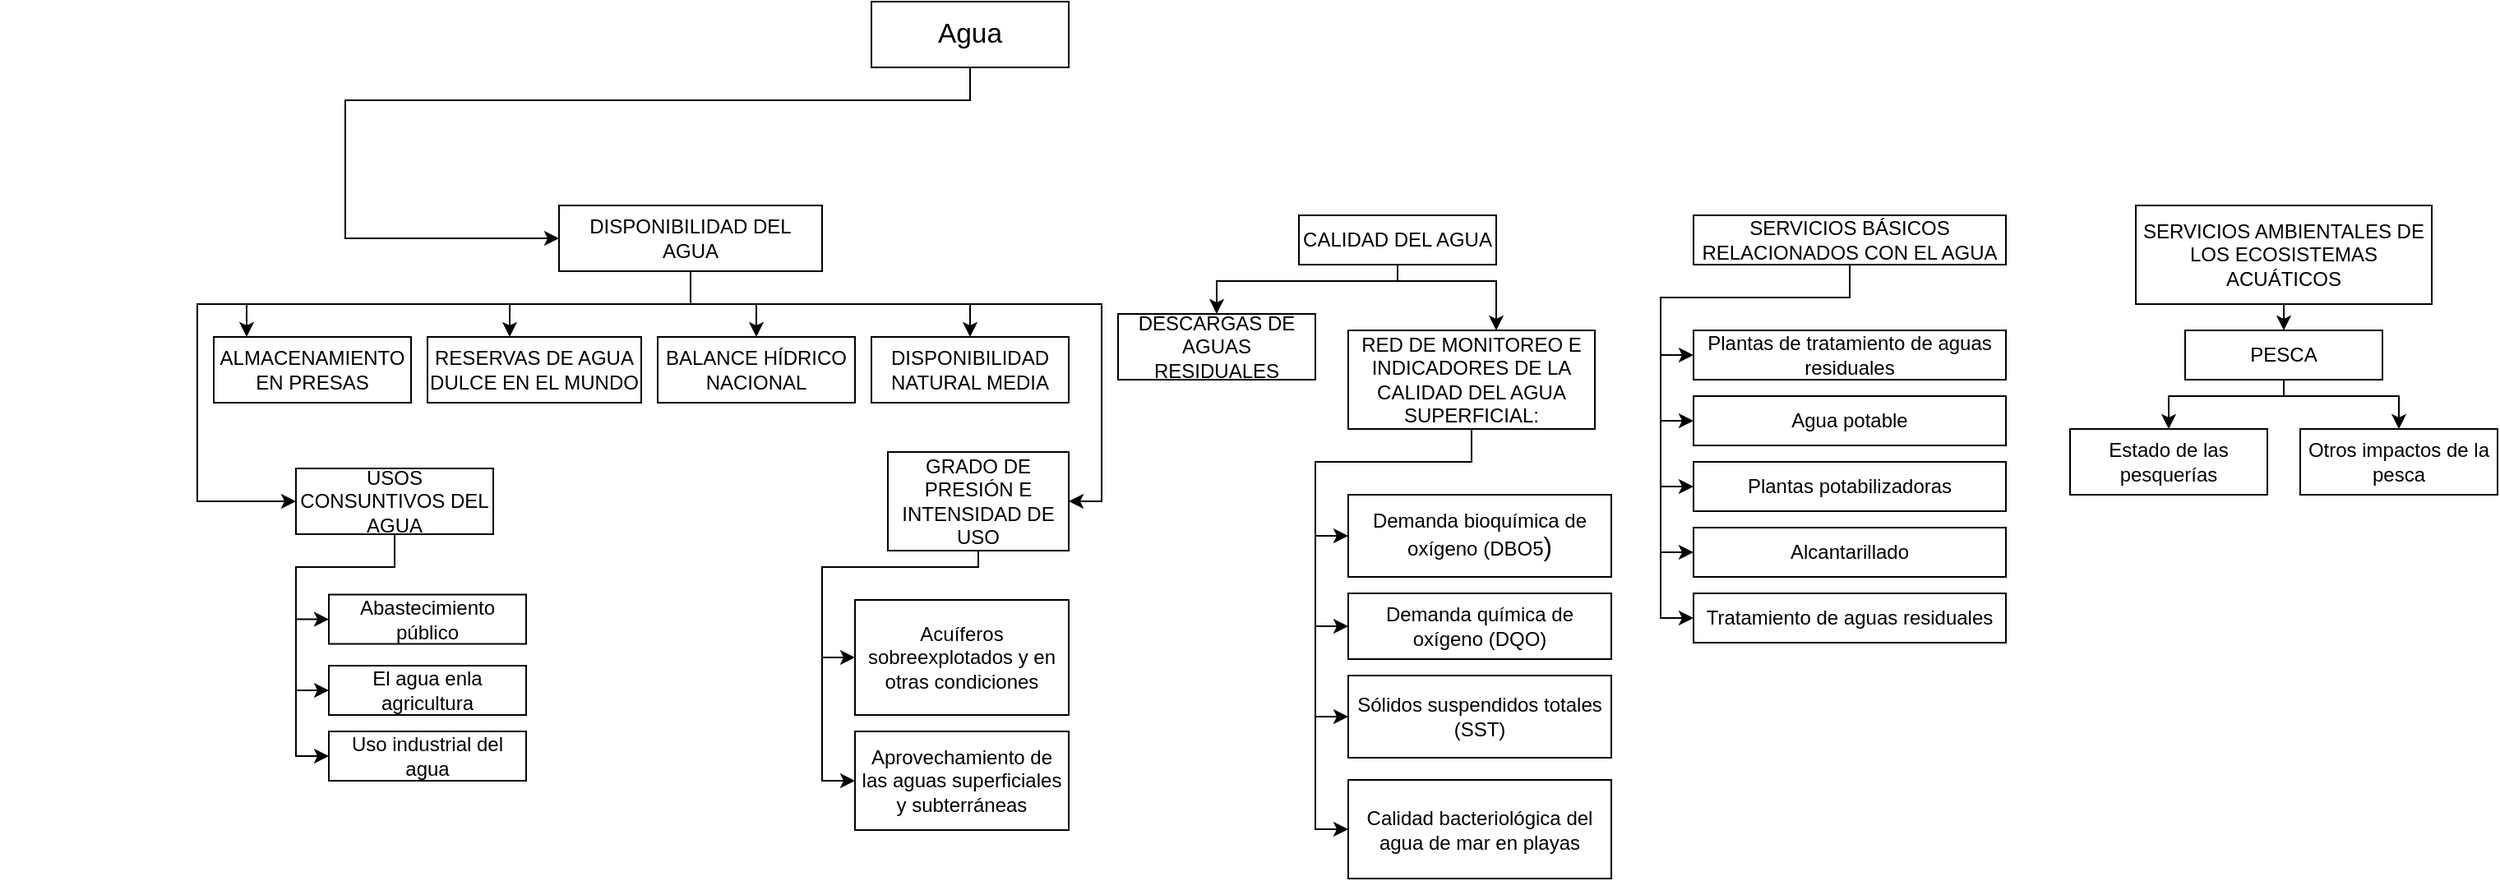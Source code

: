 <mxfile version="20.6.0" type="github">
  <diagram id="WJlBOxFyXvVvGmPsFCdD" name="Página-1">
    <mxGraphModel dx="3017" dy="1841" grid="1" gridSize="10" guides="1" tooltips="1" connect="1" arrows="1" fold="1" page="1" pageScale="1" pageWidth="1169" pageHeight="827" math="0" shadow="0">
      <root>
        <mxCell id="0" />
        <mxCell id="1" parent="0" />
        <mxCell id="-5bi2ouAyOfmzd2SsLai-4" value="" style="edgeStyle=orthogonalEdgeStyle;rounded=0;orthogonalLoop=1;jettySize=auto;html=1;" edge="1" parent="1" source="-5bi2ouAyOfmzd2SsLai-1" target="-5bi2ouAyOfmzd2SsLai-3">
          <mxGeometry relative="1" as="geometry">
            <Array as="points">
              <mxPoint x="500" y="-30" />
              <mxPoint x="120" y="-30" />
            </Array>
          </mxGeometry>
        </mxCell>
        <mxCell id="-5bi2ouAyOfmzd2SsLai-1" value="&lt;span id=&quot;page43R_mcid0&quot; class=&quot;markedContent&quot;&gt;&lt;span dir=&quot;ltr&quot; role=&quot;presentation&quot; style=&quot;left: 112.821px; top: 354.791px; font-size: 16.758px; font-family: sans-serif; transform: scaleX(0.831);&quot;&gt;Agua&lt;/span&gt;&lt;/span&gt;" style="rounded=0;whiteSpace=wrap;html=1;" vertex="1" parent="1">
          <mxGeometry x="440" y="-90" width="120" height="40" as="geometry" />
        </mxCell>
        <mxCell id="-5bi2ouAyOfmzd2SsLai-78" value="" style="group" vertex="1" connectable="0" parent="1">
          <mxGeometry x="1169" y="34" width="260" height="176" as="geometry" />
        </mxCell>
        <mxCell id="-5bi2ouAyOfmzd2SsLai-66" value="&lt;font style=&quot;font-size: 12px;&quot;&gt;&lt;span id=&quot;page45R_mcid0&quot; class=&quot;markedContent&quot;&gt;&lt;span dir=&quot;ltr&quot; role=&quot;presentation&quot; style=&quot;left: 284.976px; top: 122.892px; font-family: sans-serif; transform: scaleX(0.983);&quot;&gt;SERVICIOS AMBIENTALES DE LOS ECOSISTEMAS ACUÁTICOS&lt;/span&gt;&lt;/span&gt;&lt;/font&gt;" style="rounded=0;whiteSpace=wrap;html=1;fontSize=12;" vertex="1" parent="-5bi2ouAyOfmzd2SsLai-78">
          <mxGeometry x="40" width="180" height="60" as="geometry" />
        </mxCell>
        <mxCell id="-5bi2ouAyOfmzd2SsLai-68" value="&lt;div&gt;&lt;font style=&quot;font-size: 12px;&quot;&gt;P&lt;span id=&quot;page45R_mcid0&quot; class=&quot;markedContent&quot;&gt;&lt;span dir=&quot;ltr&quot; role=&quot;presentation&quot; style=&quot;left: 309.543px; top: 144.039px; font-family: sans-serif; transform: scaleX(0.993);&quot;&gt;ESCA&lt;/span&gt;&lt;/span&gt;&lt;/font&gt;&lt;/div&gt;&lt;font style=&quot;font-size: 12px;&quot;&gt;&lt;/font&gt;" style="rounded=0;whiteSpace=wrap;html=1;fontSize=12;" vertex="1" parent="-5bi2ouAyOfmzd2SsLai-78">
          <mxGeometry x="70" y="76" width="120" height="30" as="geometry" />
        </mxCell>
        <mxCell id="-5bi2ouAyOfmzd2SsLai-67" style="edgeStyle=orthogonalEdgeStyle;rounded=0;orthogonalLoop=1;jettySize=auto;html=1;fontSize=12;" edge="1" parent="-5bi2ouAyOfmzd2SsLai-78" source="-5bi2ouAyOfmzd2SsLai-66" target="-5bi2ouAyOfmzd2SsLai-68">
          <mxGeometry relative="1" as="geometry">
            <mxPoint x="130.0" y="146" as="targetPoint" />
            <Array as="points">
              <mxPoint x="130" y="66" />
              <mxPoint x="130" y="66" />
            </Array>
          </mxGeometry>
        </mxCell>
        <mxCell id="-5bi2ouAyOfmzd2SsLai-71" value="&lt;font style=&quot;font-size: 12px;&quot;&gt;&lt;span id=&quot;page45R_mcid0&quot; class=&quot;markedContent&quot;&gt;&lt;span dir=&quot;ltr&quot; role=&quot;presentation&quot; style=&quot;left: 334.11px; top: 166.515px; font-family: sans-serif; transform: scaleX(0.761);&quot;&gt;Estado de las pesquerías&lt;/span&gt;&lt;/span&gt;&lt;/font&gt;" style="rounded=0;whiteSpace=wrap;html=1;fontSize=12;" vertex="1" parent="-5bi2ouAyOfmzd2SsLai-78">
          <mxGeometry y="136" width="120" height="40" as="geometry" />
        </mxCell>
        <mxCell id="-5bi2ouAyOfmzd2SsLai-70" style="edgeStyle=orthogonalEdgeStyle;rounded=0;orthogonalLoop=1;jettySize=auto;html=1;fontSize=12;" edge="1" parent="-5bi2ouAyOfmzd2SsLai-78" source="-5bi2ouAyOfmzd2SsLai-68" target="-5bi2ouAyOfmzd2SsLai-71">
          <mxGeometry relative="1" as="geometry">
            <mxPoint x="10.0" y="206" as="targetPoint" />
            <Array as="points">
              <mxPoint x="130" y="116" />
              <mxPoint x="60" y="116" />
            </Array>
          </mxGeometry>
        </mxCell>
        <mxCell id="-5bi2ouAyOfmzd2SsLai-73" value="&lt;font style=&quot;font-size: 12px;&quot;&gt;&lt;span id=&quot;page45R_mcid0&quot; class=&quot;markedContent&quot;&gt;&lt;span dir=&quot;ltr&quot; role=&quot;presentation&quot; style=&quot;left: 334.11px; top: 187.668px; font-family: sans-serif; transform: scaleX(0.783);&quot;&gt;Otros impactos de la pesca&lt;/span&gt;&lt;/span&gt;&lt;/font&gt;" style="rounded=0;whiteSpace=wrap;html=1;fontSize=12;" vertex="1" parent="-5bi2ouAyOfmzd2SsLai-78">
          <mxGeometry x="140" y="136" width="120" height="40" as="geometry" />
        </mxCell>
        <mxCell id="-5bi2ouAyOfmzd2SsLai-72" style="edgeStyle=orthogonalEdgeStyle;rounded=0;orthogonalLoop=1;jettySize=auto;html=1;fontSize=12;" edge="1" parent="-5bi2ouAyOfmzd2SsLai-78" source="-5bi2ouAyOfmzd2SsLai-68" target="-5bi2ouAyOfmzd2SsLai-73">
          <mxGeometry relative="1" as="geometry">
            <mxPoint x="130.0" y="266" as="targetPoint" />
            <Array as="points">
              <mxPoint x="130" y="116" />
              <mxPoint x="200" y="116" />
            </Array>
          </mxGeometry>
        </mxCell>
        <mxCell id="-5bi2ouAyOfmzd2SsLai-83" value="" style="group" vertex="1" connectable="0" parent="1">
          <mxGeometry x="590" y="40" width="300" height="403.5" as="geometry" />
        </mxCell>
        <mxCell id="-5bi2ouAyOfmzd2SsLai-40" value="&lt;font style=&quot;font-size: 12px;&quot;&gt;&lt;span id=&quot;page43R_mcid0&quot; class=&quot;markedContent&quot;&gt;&lt;span dir=&quot;ltr&quot; role=&quot;presentation&quot; style=&quot;left: 186.709px; top: 918.562px; font-family: sans-serif; transform: scaleX(1.031);&quot;&gt;CALIDAD DEL AGUA&lt;/span&gt;&lt;/span&gt;&lt;/font&gt;" style="rounded=0;whiteSpace=wrap;html=1;fontSize=12;" vertex="1" parent="-5bi2ouAyOfmzd2SsLai-83">
          <mxGeometry x="110" width="120" height="30" as="geometry" />
        </mxCell>
        <mxCell id="-5bi2ouAyOfmzd2SsLai-43" value="&lt;font style=&quot;font-size: 12px;&quot;&gt;&lt;span id=&quot;page43R_mcid0&quot; class=&quot;markedContent&quot;&gt;&lt;span dir=&quot;ltr&quot; role=&quot;presentation&quot; style=&quot;left: 211.27px; top: 963.282px; font-family: sans-serif; transform: scaleX(0.908);&quot;&gt;RED DE MONITOREO E INDICADORES DE LA CALIDAD DEL AGUA SUPERFICIAL:&lt;/span&gt;&lt;/span&gt;&lt;/font&gt;" style="rounded=0;whiteSpace=wrap;html=1;fontSize=12;" vertex="1" parent="-5bi2ouAyOfmzd2SsLai-83">
          <mxGeometry x="140" y="70" width="150" height="60" as="geometry" />
        </mxCell>
        <mxCell id="-5bi2ouAyOfmzd2SsLai-44" value="" style="edgeStyle=orthogonalEdgeStyle;rounded=0;orthogonalLoop=1;jettySize=auto;html=1;fontSize=12;" edge="1" parent="-5bi2ouAyOfmzd2SsLai-83" source="-5bi2ouAyOfmzd2SsLai-40" target="-5bi2ouAyOfmzd2SsLai-43">
          <mxGeometry relative="1" as="geometry">
            <Array as="points">
              <mxPoint x="170" y="40" />
              <mxPoint x="230" y="40" />
            </Array>
          </mxGeometry>
        </mxCell>
        <mxCell id="-5bi2ouAyOfmzd2SsLai-42" value="&lt;font style=&quot;font-size: 12px;&quot;&gt;&lt;span id=&quot;page43R_mcid0&quot; class=&quot;markedContent&quot;&gt;&lt;span dir=&quot;ltr&quot; role=&quot;presentation&quot; style=&quot;left: 211.27px; top: 940.922px; font-family: sans-serif; transform: scaleX(0.962);&quot;&gt;DESCARGAS DE AGUAS RESIDUALES&lt;/span&gt;&lt;/span&gt;&lt;/font&gt;" style="rounded=0;whiteSpace=wrap;html=1;fontSize=12;" vertex="1" parent="-5bi2ouAyOfmzd2SsLai-83">
          <mxGeometry y="60" width="120" height="40" as="geometry" />
        </mxCell>
        <mxCell id="-5bi2ouAyOfmzd2SsLai-41" style="edgeStyle=orthogonalEdgeStyle;rounded=0;orthogonalLoop=1;jettySize=auto;html=1;fontSize=12;" edge="1" parent="-5bi2ouAyOfmzd2SsLai-83" source="-5bi2ouAyOfmzd2SsLai-40" target="-5bi2ouAyOfmzd2SsLai-42">
          <mxGeometry relative="1" as="geometry">
            <mxPoint x="60" y="60" as="targetPoint" />
            <Array as="points">
              <mxPoint x="170" y="40" />
              <mxPoint x="60" y="40" />
            </Array>
          </mxGeometry>
        </mxCell>
        <mxCell id="-5bi2ouAyOfmzd2SsLai-45" value="&lt;span id=&quot;page43R_mcid0&quot; class=&quot;markedContent&quot;&gt;&lt;font style=&quot;font-size: 12px;&quot;&gt;&lt;span dir=&quot;ltr&quot; role=&quot;presentation&quot; style=&quot;left: 235.842px; top: 1009.33px; font-family: sans-serif; transform: scaleX(0.853);&quot;&gt;Demanda bioquímica de oxígeno (DBO&lt;/span&gt;&lt;span dir=&quot;ltr&quot; role=&quot;presentation&quot; style=&quot;left: 508.339px; top: 1019.51px; font-family: sans-serif;&quot;&gt;5&lt;/span&gt;&lt;/font&gt;&lt;span dir=&quot;ltr&quot; role=&quot;presentation&quot; style=&quot;left: 514.251px; top: 1009.33px; font-size: 15.6px; font-family: sans-serif;&quot;&gt;)&lt;/span&gt;&lt;/span&gt;" style="whiteSpace=wrap;html=1;rounded=0;" vertex="1" parent="-5bi2ouAyOfmzd2SsLai-83">
          <mxGeometry x="140" y="170" width="160" height="50" as="geometry" />
        </mxCell>
        <mxCell id="-5bi2ouAyOfmzd2SsLai-82" style="edgeStyle=orthogonalEdgeStyle;rounded=0;orthogonalLoop=1;jettySize=auto;html=1;entryX=0;entryY=0.5;entryDx=0;entryDy=0;fontSize=12;" edge="1" parent="-5bi2ouAyOfmzd2SsLai-83" source="-5bi2ouAyOfmzd2SsLai-43" target="-5bi2ouAyOfmzd2SsLai-45">
          <mxGeometry relative="1" as="geometry" />
        </mxCell>
        <mxCell id="-5bi2ouAyOfmzd2SsLai-48" value="&lt;font style=&quot;font-size: 12px;&quot;&gt;&lt;span id=&quot;page43R_mcid0&quot; class=&quot;markedContent&quot;&gt;&lt;span dir=&quot;ltr&quot; role=&quot;presentation&quot; style=&quot;left: 235.853px; top: 1031.69px; font-family: sans-serif; transform: scaleX(0.869);&quot;&gt;Demanda química de oxígeno (DQO)&lt;/span&gt;&lt;/span&gt;&lt;/font&gt;" style="rounded=0;whiteSpace=wrap;html=1;fontSize=12;" vertex="1" parent="-5bi2ouAyOfmzd2SsLai-83">
          <mxGeometry x="140" y="230" width="160" height="40" as="geometry" />
        </mxCell>
        <mxCell id="-5bi2ouAyOfmzd2SsLai-81" style="edgeStyle=orthogonalEdgeStyle;rounded=0;orthogonalLoop=1;jettySize=auto;html=1;entryX=0;entryY=0.5;entryDx=0;entryDy=0;fontSize=12;" edge="1" parent="-5bi2ouAyOfmzd2SsLai-83" source="-5bi2ouAyOfmzd2SsLai-43" target="-5bi2ouAyOfmzd2SsLai-48">
          <mxGeometry relative="1" as="geometry">
            <Array as="points">
              <mxPoint x="215" y="150" />
              <mxPoint x="120" y="150" />
              <mxPoint x="120" y="250" />
            </Array>
          </mxGeometry>
        </mxCell>
        <mxCell id="-5bi2ouAyOfmzd2SsLai-50" value="&lt;font style=&quot;font-size: 12px;&quot;&gt;&lt;span id=&quot;page43R_mcid0&quot; class=&quot;markedContent&quot;&gt;&lt;span dir=&quot;ltr&quot; role=&quot;presentation&quot; style=&quot;left: 235.853px; top: 1054.04px; font-family: sans-serif; transform: scaleX(0.77);&quot;&gt;Sólidos suspendidos totales (SST)&lt;/span&gt;&lt;/span&gt;&lt;/font&gt;" style="rounded=0;whiteSpace=wrap;html=1;fontSize=12;" vertex="1" parent="-5bi2ouAyOfmzd2SsLai-83">
          <mxGeometry x="140" y="280" width="160" height="50" as="geometry" />
        </mxCell>
        <mxCell id="-5bi2ouAyOfmzd2SsLai-80" style="edgeStyle=orthogonalEdgeStyle;rounded=0;orthogonalLoop=1;jettySize=auto;html=1;entryX=0;entryY=0.5;entryDx=0;entryDy=0;fontSize=12;" edge="1" parent="-5bi2ouAyOfmzd2SsLai-83" source="-5bi2ouAyOfmzd2SsLai-43" target="-5bi2ouAyOfmzd2SsLai-50">
          <mxGeometry relative="1" as="geometry">
            <Array as="points">
              <mxPoint x="215" y="150" />
              <mxPoint x="120" y="150" />
              <mxPoint x="120" y="305" />
            </Array>
          </mxGeometry>
        </mxCell>
        <mxCell id="-5bi2ouAyOfmzd2SsLai-52" value="&lt;font style=&quot;font-size: 12px;&quot;&gt;&lt;span id=&quot;page43R_mcid0&quot; class=&quot;markedContent&quot;&gt;&lt;span dir=&quot;ltr&quot; role=&quot;presentation&quot; style=&quot;left: 235.853px; top: 1076.39px; font-family: sans-serif; transform: scaleX(0.754);&quot;&gt;Calidad bacteriológica del agua de mar en playas&lt;/span&gt;&lt;/span&gt;&lt;/font&gt;" style="rounded=0;whiteSpace=wrap;html=1;fontSize=12;" vertex="1" parent="-5bi2ouAyOfmzd2SsLai-83">
          <mxGeometry x="140" y="343.5" width="160" height="60" as="geometry" />
        </mxCell>
        <mxCell id="-5bi2ouAyOfmzd2SsLai-79" style="edgeStyle=orthogonalEdgeStyle;rounded=0;orthogonalLoop=1;jettySize=auto;html=1;entryX=0;entryY=0.5;entryDx=0;entryDy=0;fontSize=12;" edge="1" parent="-5bi2ouAyOfmzd2SsLai-83" source="-5bi2ouAyOfmzd2SsLai-43" target="-5bi2ouAyOfmzd2SsLai-52">
          <mxGeometry relative="1" as="geometry">
            <Array as="points">
              <mxPoint x="215" y="150" />
              <mxPoint x="120" y="150" />
              <mxPoint x="120" y="374" />
            </Array>
          </mxGeometry>
        </mxCell>
        <mxCell id="-5bi2ouAyOfmzd2SsLai-96" value="" style="group" vertex="1" connectable="0" parent="-5bi2ouAyOfmzd2SsLai-83">
          <mxGeometry x="-680" y="-6" width="770" height="380" as="geometry" />
        </mxCell>
        <mxCell id="-5bi2ouAyOfmzd2SsLai-3" value="&lt;font style=&quot;font-size: 12px;&quot;&gt;&lt;span id=&quot;page43R_mcid0&quot; class=&quot;markedContent&quot;&gt;&lt;span dir=&quot;ltr&quot; role=&quot;presentation&quot; style=&quot;left: 186.709px; top: 627.881px; font-family: sans-serif; transform: scaleX(0.978);&quot;&gt;DISPONIBILIDAD DEL AGUA&lt;/span&gt;&lt;/span&gt;&lt;/font&gt;" style="rounded=0;whiteSpace=wrap;html=1;" vertex="1" parent="-5bi2ouAyOfmzd2SsLai-96">
          <mxGeometry x="340" width="160" height="40" as="geometry" />
        </mxCell>
        <mxCell id="-5bi2ouAyOfmzd2SsLai-6" value="&lt;div&gt;&lt;font style=&quot;font-size: 12px;&quot;&gt;&lt;span id=&quot;page43R_mcid0&quot; class=&quot;markedContent&quot;&gt;&lt;span dir=&quot;ltr&quot; role=&quot;presentation&quot; style=&quot;left: 211.275px; top: 650.242px; font-family: sans-serif; transform: scaleX(0.954);&quot;&gt;RESERVAS DE AGUA &lt;br&gt;&lt;/span&gt;&lt;/span&gt;&lt;/font&gt;&lt;/div&gt;&lt;div&gt;&lt;font style=&quot;font-size: 12px;&quot;&gt;&lt;span id=&quot;page43R_mcid0&quot; class=&quot;markedContent&quot;&gt;&lt;span dir=&quot;ltr&quot; role=&quot;presentation&quot; style=&quot;left: 211.275px; top: 650.242px; font-family: sans-serif; transform: scaleX(0.954);&quot;&gt;DULCE EN EL MUNDO&lt;/span&gt;&lt;/span&gt;&lt;/font&gt;&lt;/div&gt;" style="whiteSpace=wrap;html=1;rounded=0;" vertex="1" parent="-5bi2ouAyOfmzd2SsLai-96">
          <mxGeometry x="260" y="80" width="130" height="40" as="geometry" />
        </mxCell>
        <mxCell id="-5bi2ouAyOfmzd2SsLai-7" value="" style="edgeStyle=orthogonalEdgeStyle;rounded=0;orthogonalLoop=1;jettySize=auto;html=1;" edge="1" parent="-5bi2ouAyOfmzd2SsLai-96" source="-5bi2ouAyOfmzd2SsLai-3" target="-5bi2ouAyOfmzd2SsLai-6">
          <mxGeometry relative="1" as="geometry">
            <Array as="points">
              <mxPoint x="420" y="60" />
              <mxPoint x="310" y="60" />
            </Array>
          </mxGeometry>
        </mxCell>
        <mxCell id="-5bi2ouAyOfmzd2SsLai-9" value="&lt;font style=&quot;font-size: 12px;&quot;&gt;&lt;br&gt;&lt;span id=&quot;page43R_mcid0&quot; class=&quot;markedContent&quot;&gt;&lt;span dir=&quot;ltr&quot; role=&quot;presentation&quot; style=&quot;left: 211.275px; top: 672.602px; font-family: sans-serif; transform: scaleX(0.975);&quot;&gt;BALANCE HÍDRICO NACIONAL&lt;/span&gt;&lt;/span&gt;&lt;br&gt;&lt;br&gt;&lt;/font&gt;" style="whiteSpace=wrap;html=1;rounded=0;" vertex="1" parent="-5bi2ouAyOfmzd2SsLai-96">
          <mxGeometry x="400" y="80" width="120" height="40" as="geometry" />
        </mxCell>
        <mxCell id="-5bi2ouAyOfmzd2SsLai-15" value="" style="edgeStyle=orthogonalEdgeStyle;rounded=0;orthogonalLoop=1;jettySize=auto;html=1;fontSize=12;" edge="1" parent="-5bi2ouAyOfmzd2SsLai-96" source="-5bi2ouAyOfmzd2SsLai-3" target="-5bi2ouAyOfmzd2SsLai-9">
          <mxGeometry relative="1" as="geometry" />
        </mxCell>
        <mxCell id="-5bi2ouAyOfmzd2SsLai-19" value="&lt;font style=&quot;font-size: 12px;&quot;&gt;&lt;span id=&quot;page43R_mcid0&quot; class=&quot;markedContent&quot;&gt;&lt;span dir=&quot;ltr&quot; role=&quot;presentation&quot; style=&quot;left: 211.275px; top: 717.322px; font-family: sans-serif; transform: scaleX(1.006);&quot;&gt;ALMACENAMIENTO EN PRESAS&lt;/span&gt;&lt;/span&gt;&lt;/font&gt;" style="rounded=0;whiteSpace=wrap;html=1;fontSize=12;" vertex="1" parent="-5bi2ouAyOfmzd2SsLai-96">
          <mxGeometry x="130" y="80" width="120" height="40" as="geometry" />
        </mxCell>
        <mxCell id="-5bi2ouAyOfmzd2SsLai-18" style="edgeStyle=orthogonalEdgeStyle;rounded=0;orthogonalLoop=1;jettySize=auto;html=1;fontSize=12;" edge="1" parent="-5bi2ouAyOfmzd2SsLai-96" source="-5bi2ouAyOfmzd2SsLai-3" target="-5bi2ouAyOfmzd2SsLai-19">
          <mxGeometry relative="1" as="geometry">
            <mxPoint x="70" y="70" as="targetPoint" />
            <Array as="points">
              <mxPoint x="420" y="60" />
              <mxPoint x="150" y="60" />
            </Array>
          </mxGeometry>
        </mxCell>
        <mxCell id="-5bi2ouAyOfmzd2SsLai-28" style="edgeStyle=orthogonalEdgeStyle;rounded=0;orthogonalLoop=1;jettySize=auto;html=1;fontSize=12;" edge="1" parent="-5bi2ouAyOfmzd2SsLai-96" source="-5bi2ouAyOfmzd2SsLai-3" target="-5bi2ouAyOfmzd2SsLai-29">
          <mxGeometry relative="1" as="geometry">
            <mxPoint x="750" y="70" as="targetPoint" />
            <Array as="points">
              <mxPoint x="420" y="60" />
              <mxPoint x="670" y="60" />
              <mxPoint x="670" y="180" />
            </Array>
          </mxGeometry>
        </mxCell>
        <mxCell id="-5bi2ouAyOfmzd2SsLai-16" value="&lt;font style=&quot;font-size: 12px;&quot;&gt;&lt;span id=&quot;page43R_mcid0&quot; class=&quot;markedContent&quot;&gt;&lt;span dir=&quot;ltr&quot; role=&quot;presentation&quot; style=&quot;left: 211.275px; top: 694.962px; font-family: sans-serif; transform: scaleX(0.932);&quot;&gt;DISPONIBILIDAD NATURAL MEDIA&lt;/span&gt;&lt;/span&gt;&lt;/font&gt;" style="rounded=0;whiteSpace=wrap;html=1;fontSize=12;" vertex="1" parent="-5bi2ouAyOfmzd2SsLai-96">
          <mxGeometry x="530" y="80" width="120" height="40" as="geometry" />
        </mxCell>
        <mxCell id="-5bi2ouAyOfmzd2SsLai-17" style="edgeStyle=orthogonalEdgeStyle;rounded=0;orthogonalLoop=1;jettySize=auto;html=1;entryX=0.5;entryY=0;entryDx=0;entryDy=0;fontSize=12;" edge="1" parent="-5bi2ouAyOfmzd2SsLai-96" source="-5bi2ouAyOfmzd2SsLai-3" target="-5bi2ouAyOfmzd2SsLai-16">
          <mxGeometry relative="1" as="geometry">
            <Array as="points">
              <mxPoint x="420" y="60" />
              <mxPoint x="590" y="60" />
            </Array>
          </mxGeometry>
        </mxCell>
        <mxCell id="-5bi2ouAyOfmzd2SsLai-36" style="edgeStyle=orthogonalEdgeStyle;rounded=0;orthogonalLoop=1;jettySize=auto;html=1;fontSize=12;" edge="1" parent="-5bi2ouAyOfmzd2SsLai-96" source="-5bi2ouAyOfmzd2SsLai-3" target="-5bi2ouAyOfmzd2SsLai-20">
          <mxGeometry relative="1" as="geometry">
            <Array as="points">
              <mxPoint x="420" y="60" />
              <mxPoint x="120" y="60" />
              <mxPoint x="120" y="180" />
            </Array>
          </mxGeometry>
        </mxCell>
        <mxCell id="-5bi2ouAyOfmzd2SsLai-97" value="" style="group" vertex="1" connectable="0" parent="-5bi2ouAyOfmzd2SsLai-96">
          <mxGeometry x="180" y="160" width="140" height="190" as="geometry" />
        </mxCell>
        <mxCell id="-5bi2ouAyOfmzd2SsLai-20" value="&lt;font style=&quot;font-size: 12px;&quot;&gt;&lt;span id=&quot;page43R_mcid0&quot; class=&quot;markedContent&quot;&gt;&lt;span dir=&quot;ltr&quot; role=&quot;presentation&quot; style=&quot;left: 211.275px; top: 739.682px; font-family: sans-serif; transform: scaleX(1.007);&quot;&gt;USOS CONSUNTIVOS DEL AGUA&lt;/span&gt;&lt;/span&gt;&lt;/font&gt;" style="rounded=0;whiteSpace=wrap;html=1;fontSize=12;" vertex="1" parent="-5bi2ouAyOfmzd2SsLai-97">
          <mxGeometry width="120" height="40" as="geometry" />
        </mxCell>
        <mxCell id="-5bi2ouAyOfmzd2SsLai-22" value="&lt;div&gt;&lt;font style=&quot;font-size: 12px;&quot;&gt;&lt;span id=&quot;page43R_mcid0&quot; class=&quot;markedContent&quot;&gt;&lt;span dir=&quot;ltr&quot; role=&quot;presentation&quot; style=&quot;left: 235.842px; top: 763.37px; font-family: sans-serif; transform: scaleX(0.706);&quot;&gt;El agua en&lt;/span&gt;&lt;/span&gt;&lt;span id=&quot;page43R_mcid0&quot; class=&quot;markedContent&quot;&gt;&lt;span dir=&quot;ltr&quot; role=&quot;presentation&quot; style=&quot;left: 235.842px; top: 763.37px; font-family: sans-serif; transform: scaleX(0.706);&quot;&gt;la agricultura&lt;/span&gt;&lt;/span&gt;&lt;/font&gt;&lt;/div&gt;" style="rounded=0;whiteSpace=wrap;html=1;fontSize=12;" vertex="1" parent="-5bi2ouAyOfmzd2SsLai-97">
          <mxGeometry x="20" y="120" width="120" height="30" as="geometry" />
        </mxCell>
        <mxCell id="-5bi2ouAyOfmzd2SsLai-91" style="edgeStyle=orthogonalEdgeStyle;rounded=0;orthogonalLoop=1;jettySize=auto;html=1;entryX=0;entryY=0.5;entryDx=0;entryDy=0;fontSize=12;" edge="1" parent="-5bi2ouAyOfmzd2SsLai-97" source="-5bi2ouAyOfmzd2SsLai-20" target="-5bi2ouAyOfmzd2SsLai-22">
          <mxGeometry relative="1" as="geometry">
            <Array as="points">
              <mxPoint x="60" y="60" />
              <mxPoint y="60" />
              <mxPoint y="135" />
            </Array>
          </mxGeometry>
        </mxCell>
        <mxCell id="-5bi2ouAyOfmzd2SsLai-25" value="&lt;font style=&quot;font-size: 12px;&quot;&gt;&lt;span id=&quot;page43R_mcid0&quot; class=&quot;markedContent&quot;&gt;&lt;span dir=&quot;ltr&quot; role=&quot;presentation&quot; style=&quot;left: 235.842px; top: 808.08px; font-family: sans-serif; transform: scaleX(0.735);&quot;&gt;Uso industrial del agua&lt;/span&gt;&lt;/span&gt;&lt;/font&gt;" style="rounded=0;whiteSpace=wrap;html=1;fontSize=12;" vertex="1" parent="-5bi2ouAyOfmzd2SsLai-97">
          <mxGeometry x="20" y="160" width="120" height="30" as="geometry" />
        </mxCell>
        <mxCell id="-5bi2ouAyOfmzd2SsLai-90" style="edgeStyle=orthogonalEdgeStyle;rounded=0;orthogonalLoop=1;jettySize=auto;html=1;entryX=0;entryY=0.5;entryDx=0;entryDy=0;fontSize=12;" edge="1" parent="-5bi2ouAyOfmzd2SsLai-97" source="-5bi2ouAyOfmzd2SsLai-20" target="-5bi2ouAyOfmzd2SsLai-25">
          <mxGeometry relative="1" as="geometry">
            <Array as="points">
              <mxPoint x="60" y="60" />
              <mxPoint y="60" />
              <mxPoint y="175" />
            </Array>
          </mxGeometry>
        </mxCell>
        <mxCell id="-5bi2ouAyOfmzd2SsLai-23" value="&lt;font style=&quot;font-size: 12px;&quot;&gt;&lt;span id=&quot;page43R_mcid0&quot; class=&quot;markedContent&quot;&gt;&lt;span dir=&quot;ltr&quot; role=&quot;presentation&quot; style=&quot;left: 235.842px; top: 785.725px; font-family: sans-serif; transform: scaleX(0.797);&quot;&gt;Abastecimiento público&lt;/span&gt;&lt;/span&gt;&lt;/font&gt;" style="rounded=0;whiteSpace=wrap;html=1;fontSize=12;" vertex="1" parent="-5bi2ouAyOfmzd2SsLai-97">
          <mxGeometry x="20" y="76.75" width="120" height="30" as="geometry" />
        </mxCell>
        <mxCell id="-5bi2ouAyOfmzd2SsLai-92" style="edgeStyle=orthogonalEdgeStyle;rounded=0;orthogonalLoop=1;jettySize=auto;html=1;entryX=0;entryY=0.5;entryDx=0;entryDy=0;fontSize=12;" edge="1" parent="-5bi2ouAyOfmzd2SsLai-97" source="-5bi2ouAyOfmzd2SsLai-20" target="-5bi2ouAyOfmzd2SsLai-23">
          <mxGeometry relative="1" as="geometry" />
        </mxCell>
        <mxCell id="-5bi2ouAyOfmzd2SsLai-98" value="" style="group" vertex="1" connectable="0" parent="-5bi2ouAyOfmzd2SsLai-96">
          <mxGeometry x="500" y="150" width="150" height="230" as="geometry" />
        </mxCell>
        <mxCell id="-5bi2ouAyOfmzd2SsLai-29" value="&lt;font style=&quot;font-size: 12px;&quot;&gt;&lt;span id=&quot;page43R_mcid0&quot; class=&quot;markedContent&quot;&gt;&lt;span dir=&quot;ltr&quot; role=&quot;presentation&quot; style=&quot;left: 211.275px; top: 829.122px; font-family: sans-serif; transform: scaleX(0.93);&quot;&gt;GRADO DE PRESIÓN E INTENSIDAD DE USO&lt;/span&gt;&lt;/span&gt;&lt;/font&gt;" style="rounded=0;whiteSpace=wrap;html=1;fontSize=12;" vertex="1" parent="-5bi2ouAyOfmzd2SsLai-98">
          <mxGeometry x="40" width="110" height="60" as="geometry" />
        </mxCell>
        <mxCell id="-5bi2ouAyOfmzd2SsLai-31" value="&lt;font style=&quot;font-size: 12px;&quot;&gt;&lt;span id=&quot;page43R_mcid0&quot; class=&quot;markedContent&quot;&gt;&lt;span dir=&quot;ltr&quot; role=&quot;presentation&quot; style=&quot;left: 235.842px; top: 852.81px; font-family: sans-serif; transform: scaleX(0.771);&quot;&gt;Aprovechamiento de las aguas superficiales y subterráneas&lt;/span&gt;&lt;/span&gt;&lt;/font&gt;" style="rounded=0;whiteSpace=wrap;html=1;fontSize=12;" vertex="1" parent="-5bi2ouAyOfmzd2SsLai-98">
          <mxGeometry x="20" y="170" width="130" height="60" as="geometry" />
        </mxCell>
        <mxCell id="-5bi2ouAyOfmzd2SsLai-94" style="edgeStyle=orthogonalEdgeStyle;rounded=0;orthogonalLoop=1;jettySize=auto;html=1;exitX=0.5;exitY=1;exitDx=0;exitDy=0;entryX=0;entryY=0.5;entryDx=0;entryDy=0;fontSize=12;" edge="1" parent="-5bi2ouAyOfmzd2SsLai-98" source="-5bi2ouAyOfmzd2SsLai-29" target="-5bi2ouAyOfmzd2SsLai-31">
          <mxGeometry relative="1" as="geometry">
            <Array as="points">
              <mxPoint x="95" y="70" />
              <mxPoint y="70" />
              <mxPoint y="200" />
            </Array>
          </mxGeometry>
        </mxCell>
        <mxCell id="-5bi2ouAyOfmzd2SsLai-34" value="&lt;font style=&quot;font-size: 12px;&quot;&gt;&lt;span id=&quot;page43R_mcid0&quot; class=&quot;markedContent&quot;&gt;&lt;span dir=&quot;ltr&quot; role=&quot;presentation&quot; style=&quot;left: 235.842px; top: 875.165px; font-family: sans-serif; transform: scaleX(0.771);&quot;&gt;Acuíferos sobreexplotados y en otras condiciones&lt;/span&gt;&lt;/span&gt;&lt;/font&gt;" style="rounded=0;whiteSpace=wrap;html=1;fontSize=12;" vertex="1" parent="-5bi2ouAyOfmzd2SsLai-98">
          <mxGeometry x="20" y="90" width="130" height="70" as="geometry" />
        </mxCell>
        <mxCell id="-5bi2ouAyOfmzd2SsLai-95" style="edgeStyle=orthogonalEdgeStyle;rounded=0;orthogonalLoop=1;jettySize=auto;html=1;entryX=0;entryY=0.5;entryDx=0;entryDy=0;fontSize=12;" edge="1" parent="-5bi2ouAyOfmzd2SsLai-98" source="-5bi2ouAyOfmzd2SsLai-29" target="-5bi2ouAyOfmzd2SsLai-34">
          <mxGeometry relative="1" as="geometry">
            <Array as="points">
              <mxPoint x="95" y="70" />
              <mxPoint y="70" />
              <mxPoint y="125" />
            </Array>
          </mxGeometry>
        </mxCell>
        <mxCell id="-5bi2ouAyOfmzd2SsLai-89" value="" style="group" vertex="1" connectable="0" parent="1">
          <mxGeometry x="920" y="40" width="210" height="260" as="geometry" />
        </mxCell>
        <mxCell id="-5bi2ouAyOfmzd2SsLai-54" value="&lt;font style=&quot;font-size: 12px;&quot;&gt;&lt;span id=&quot;page43R_mcid0&quot; class=&quot;markedContent&quot;&gt;&lt;span dir=&quot;ltr&quot; role=&quot;presentation&quot; style=&quot;left: 211.27px; top: 1097.44px; font-family: sans-serif; transform: scaleX(0.941);&quot;&gt;SERVICIOS BÁSICOS RELACIONADOS CON EL AGUA&lt;/span&gt;&lt;/span&gt;&lt;/font&gt;" style="rounded=0;whiteSpace=wrap;html=1;fontSize=12;" vertex="1" parent="-5bi2ouAyOfmzd2SsLai-89">
          <mxGeometry x="20" width="190" height="30" as="geometry" />
        </mxCell>
        <mxCell id="-5bi2ouAyOfmzd2SsLai-55" value="&lt;font style=&quot;font-size: 12px;&quot;&gt;&lt;span id=&quot;page43R_mcid0&quot; class=&quot;markedContent&quot;&gt;&lt;span dir=&quot;ltr&quot; role=&quot;presentation&quot; style=&quot;left: 235.842px; top: 1121.13px; font-family: sans-serif; transform: scaleX(0.835);&quot;&gt;Agua potable&lt;/span&gt;&lt;/span&gt;&lt;/font&gt;" style="rounded=0;whiteSpace=wrap;html=1;fontSize=12;" vertex="1" parent="-5bi2ouAyOfmzd2SsLai-89">
          <mxGeometry x="20" y="110" width="190" height="30" as="geometry" />
        </mxCell>
        <mxCell id="-5bi2ouAyOfmzd2SsLai-87" style="edgeStyle=orthogonalEdgeStyle;rounded=0;orthogonalLoop=1;jettySize=auto;html=1;entryX=0;entryY=0.5;entryDx=0;entryDy=0;fontSize=12;" edge="1" parent="-5bi2ouAyOfmzd2SsLai-89" source="-5bi2ouAyOfmzd2SsLai-54" target="-5bi2ouAyOfmzd2SsLai-55">
          <mxGeometry relative="1" as="geometry">
            <Array as="points">
              <mxPoint x="115" y="50" />
              <mxPoint y="50" />
              <mxPoint y="125" />
            </Array>
          </mxGeometry>
        </mxCell>
        <mxCell id="-5bi2ouAyOfmzd2SsLai-58" value="&lt;font style=&quot;font-size: 12px;&quot;&gt;&lt;span id=&quot;page43R_mcid0&quot; class=&quot;markedContent&quot;&gt;&lt;span dir=&quot;ltr&quot; role=&quot;presentation&quot; style=&quot;left: 235.842px; top: 1143.49px; font-family: sans-serif; transform: scaleX(0.75);&quot;&gt;Plantas potabilizadoras&lt;/span&gt;&lt;/span&gt;&lt;/font&gt;" style="rounded=0;whiteSpace=wrap;html=1;fontSize=12;" vertex="1" parent="-5bi2ouAyOfmzd2SsLai-89">
          <mxGeometry x="20" y="150" width="190" height="30" as="geometry" />
        </mxCell>
        <mxCell id="-5bi2ouAyOfmzd2SsLai-86" style="edgeStyle=orthogonalEdgeStyle;rounded=0;orthogonalLoop=1;jettySize=auto;html=1;entryX=0;entryY=0.5;entryDx=0;entryDy=0;fontSize=12;" edge="1" parent="-5bi2ouAyOfmzd2SsLai-89" source="-5bi2ouAyOfmzd2SsLai-54" target="-5bi2ouAyOfmzd2SsLai-58">
          <mxGeometry relative="1" as="geometry">
            <Array as="points">
              <mxPoint x="115" y="50" />
              <mxPoint y="50" />
              <mxPoint y="165" />
            </Array>
          </mxGeometry>
        </mxCell>
        <mxCell id="-5bi2ouAyOfmzd2SsLai-59" value="&lt;font style=&quot;font-size: 12px;&quot;&gt;&lt;span id=&quot;page43R_mcid0&quot; class=&quot;markedContent&quot;&gt;&lt;span dir=&quot;ltr&quot; role=&quot;presentation&quot; style=&quot;left: 235.842px; top: 1165.84px; font-family: sans-serif; transform: scaleX(0.729);&quot;&gt;Alcantarillado&lt;/span&gt;&lt;/span&gt;&lt;/font&gt;" style="rounded=0;whiteSpace=wrap;html=1;fontSize=12;" vertex="1" parent="-5bi2ouAyOfmzd2SsLai-89">
          <mxGeometry x="20" y="190" width="190" height="30" as="geometry" />
        </mxCell>
        <mxCell id="-5bi2ouAyOfmzd2SsLai-85" style="edgeStyle=orthogonalEdgeStyle;rounded=0;orthogonalLoop=1;jettySize=auto;html=1;entryX=0;entryY=0.5;entryDx=0;entryDy=0;fontSize=12;" edge="1" parent="-5bi2ouAyOfmzd2SsLai-89" source="-5bi2ouAyOfmzd2SsLai-54" target="-5bi2ouAyOfmzd2SsLai-59">
          <mxGeometry relative="1" as="geometry">
            <Array as="points">
              <mxPoint x="115" y="50" />
              <mxPoint y="50" />
              <mxPoint y="205" />
            </Array>
          </mxGeometry>
        </mxCell>
        <mxCell id="-5bi2ouAyOfmzd2SsLai-60" value="&lt;font style=&quot;font-size: 12px;&quot;&gt;&lt;span id=&quot;page43R_mcid0&quot; class=&quot;markedContent&quot;&gt;&lt;span dir=&quot;ltr&quot; role=&quot;presentation&quot; style=&quot;left: 235.842px; top: 1188.19px; font-family: sans-serif; transform: scaleX(0.785);&quot;&gt;Tratamiento de aguas residuales&lt;/span&gt;&lt;/span&gt;&lt;/font&gt;" style="rounded=0;whiteSpace=wrap;html=1;fontSize=12;" vertex="1" parent="-5bi2ouAyOfmzd2SsLai-89">
          <mxGeometry x="20" y="230" width="190" height="30" as="geometry" />
        </mxCell>
        <mxCell id="-5bi2ouAyOfmzd2SsLai-84" style="edgeStyle=orthogonalEdgeStyle;rounded=0;orthogonalLoop=1;jettySize=auto;html=1;entryX=0;entryY=0.5;entryDx=0;entryDy=0;fontSize=12;" edge="1" parent="-5bi2ouAyOfmzd2SsLai-89" source="-5bi2ouAyOfmzd2SsLai-54" target="-5bi2ouAyOfmzd2SsLai-60">
          <mxGeometry relative="1" as="geometry">
            <Array as="points">
              <mxPoint x="115" y="50" />
              <mxPoint y="50" />
              <mxPoint y="245" />
            </Array>
          </mxGeometry>
        </mxCell>
        <mxCell id="-5bi2ouAyOfmzd2SsLai-61" value="&lt;font style=&quot;font-size: 12px;&quot;&gt;&lt;span id=&quot;page43R_mcid0&quot; class=&quot;markedContent&quot;&gt;&lt;span dir=&quot;ltr&quot; role=&quot;presentation&quot; style=&quot;left: 235.842px; top: 1210.55px; font-family: sans-serif; transform: scaleX(0.764);&quot;&gt;Plantas de tratamiento de aguas residuales&lt;/span&gt;&lt;/span&gt;&lt;/font&gt;" style="rounded=0;whiteSpace=wrap;html=1;fontSize=12;" vertex="1" parent="-5bi2ouAyOfmzd2SsLai-89">
          <mxGeometry x="20" y="70" width="190" height="30" as="geometry" />
        </mxCell>
        <mxCell id="-5bi2ouAyOfmzd2SsLai-88" style="edgeStyle=orthogonalEdgeStyle;rounded=0;orthogonalLoop=1;jettySize=auto;html=1;entryX=0;entryY=0.5;entryDx=0;entryDy=0;fontSize=12;" edge="1" parent="-5bi2ouAyOfmzd2SsLai-89" source="-5bi2ouAyOfmzd2SsLai-54" target="-5bi2ouAyOfmzd2SsLai-61">
          <mxGeometry relative="1" as="geometry" />
        </mxCell>
      </root>
    </mxGraphModel>
  </diagram>
</mxfile>
